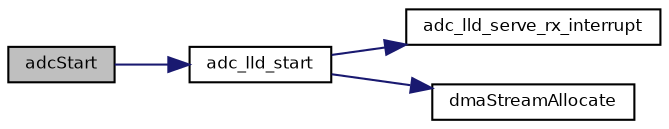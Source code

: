 digraph "adcStart"
{
  bgcolor="transparent";
  edge [fontname="Helvetica",fontsize="8",labelfontname="Helvetica",labelfontsize="8"];
  node [fontname="Helvetica",fontsize="8",shape=record];
  rankdir="LR";
  Node20 [label="adcStart",height=0.2,width=0.4,color="black", fillcolor="grey75", style="filled", fontcolor="black"];
  Node20 -> Node21 [color="midnightblue",fontsize="8",style="solid",fontname="Helvetica"];
  Node21 [label="adc_lld_start",height=0.2,width=0.4,color="black",URL="$group___a_d_c.html#ga9114c26236516afddb6add35ee3251f3",tooltip="Configures and activates the ADC peripheral. "];
  Node21 -> Node22 [color="midnightblue",fontsize="8",style="solid",fontname="Helvetica"];
  Node22 [label="adc_lld_serve_rx_interrupt",height=0.2,width=0.4,color="black",URL="$group___a_d_c.html#gaafb71691c161776b90b2cbcc716aae50",tooltip="ADC DMA ISR service routine. "];
  Node21 -> Node23 [color="midnightblue",fontsize="8",style="solid",fontname="Helvetica"];
  Node23 [label="dmaStreamAllocate",height=0.2,width=0.4,color="black",URL="$group___s_t_m32___d_m_a.html#ga2779cd46d0f5e9d7a6e549391e05cdd0",tooltip="Allocates a DMA stream. "];
}
